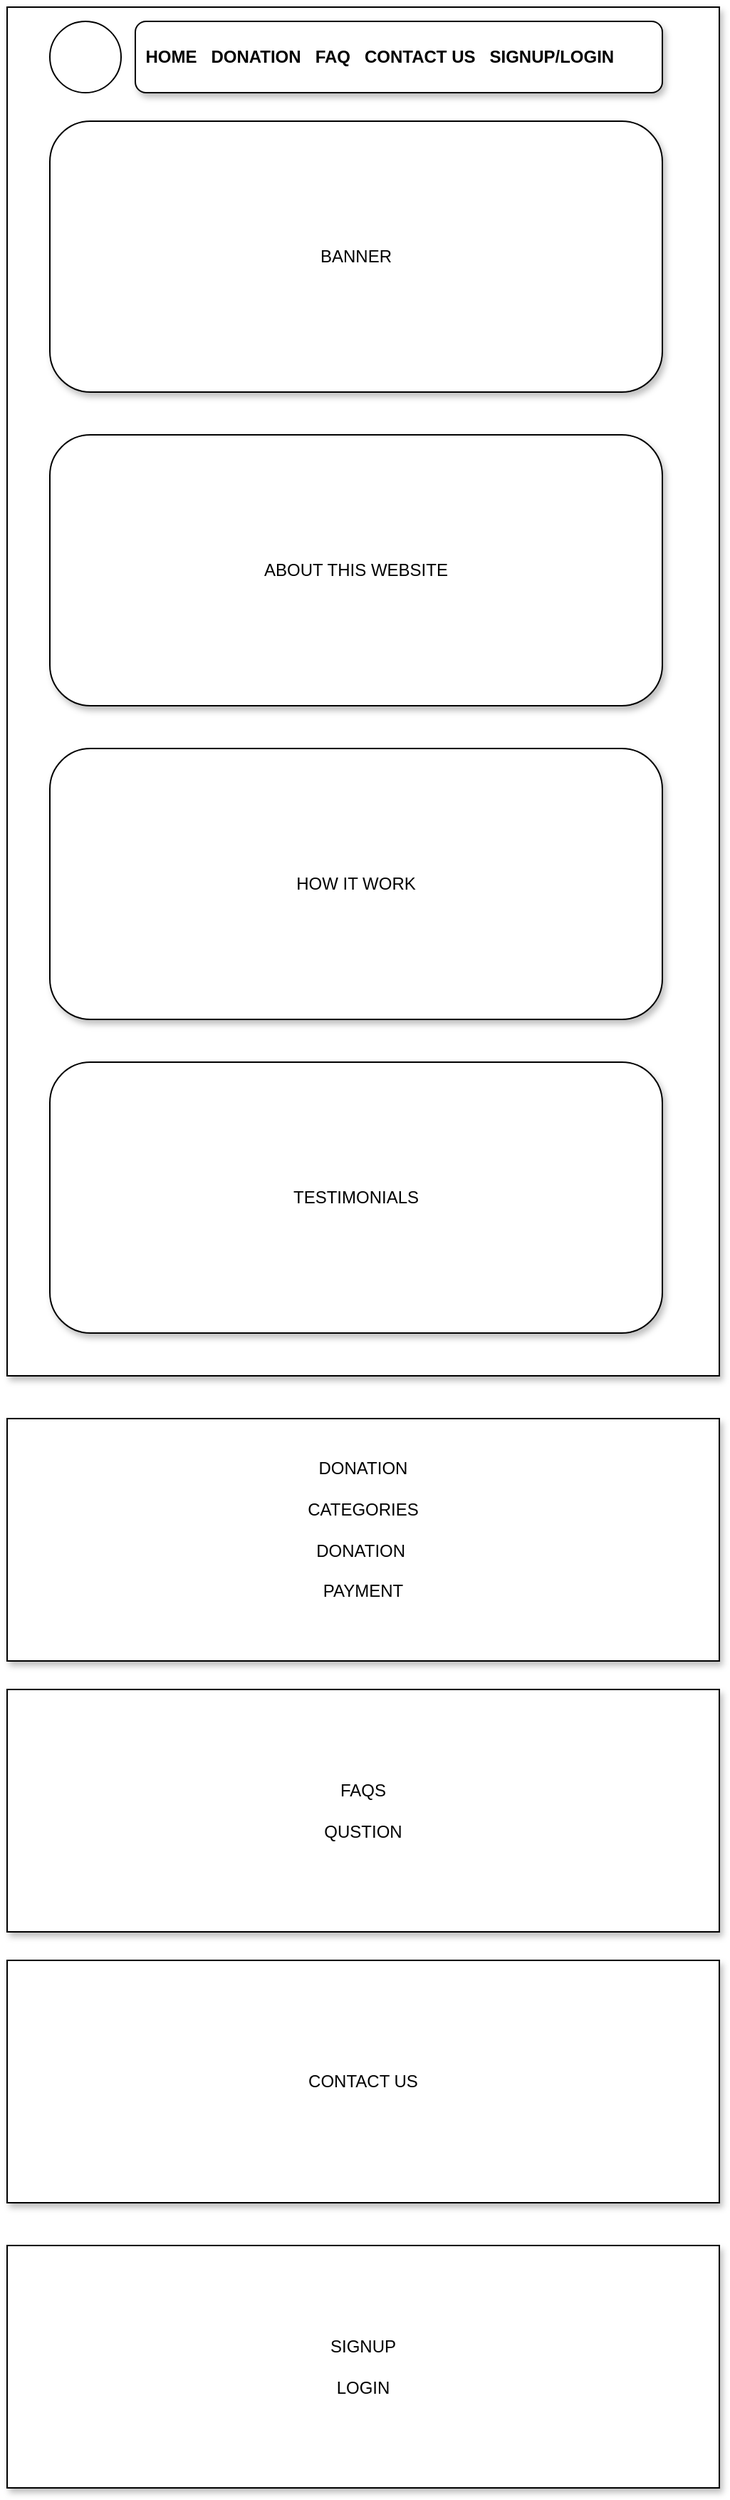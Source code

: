 <mxfile version="16.2.2" type="google"><diagram id="9J07nnJPVSuz_plsFDrt" name="Page-1"><mxGraphModel dx="868" dy="482" grid="1" gridSize="10" guides="1" tooltips="1" connect="1" arrows="1" fold="1" page="1" pageScale="1" pageWidth="850" pageHeight="1100" math="0" shadow="0"><root><mxCell id="0"/><mxCell id="1" parent="0"/><mxCell id="CYZcMv7X5t0C88RFvHHm-9" value="" style="rounded=0;whiteSpace=wrap;html=1;shadow=1;" parent="1" vertex="1"><mxGeometry x="210" y="20" width="500" height="960" as="geometry"/></mxCell><mxCell id="CYZcMv7X5t0C88RFvHHm-2" value="" style="ellipse;whiteSpace=wrap;html=1;" parent="1" vertex="1"><mxGeometry x="240" y="30" width="50" height="50" as="geometry"/></mxCell><mxCell id="CYZcMv7X5t0C88RFvHHm-5" value="&lt;b&gt;HOME&amp;nbsp; &amp;nbsp;DONATION&amp;nbsp; &amp;nbsp;FAQ&amp;nbsp; &amp;nbsp;CONTACT US&amp;nbsp; &amp;nbsp;SIGNUP/LOGIN&amp;nbsp; &amp;nbsp; &amp;nbsp; &amp;nbsp;&lt;/b&gt;&amp;nbsp;" style="rounded=1;whiteSpace=wrap;html=1;shadow=1;align=center;" parent="1" vertex="1"><mxGeometry x="300" y="30" width="370" height="50" as="geometry"/></mxCell><mxCell id="CYZcMv7X5t0C88RFvHHm-7" value="BANNER" style="rounded=1;whiteSpace=wrap;html=1;shadow=1;" parent="1" vertex="1"><mxGeometry x="240" y="100" width="430" height="190" as="geometry"/></mxCell><mxCell id="CYZcMv7X5t0C88RFvHHm-10" value="ABOUT THIS WEBSITE" style="rounded=1;whiteSpace=wrap;html=1;shadow=1;" parent="1" vertex="1"><mxGeometry x="240" y="320" width="430" height="190" as="geometry"/></mxCell><mxCell id="CYZcMv7X5t0C88RFvHHm-11" value="HOW IT WORK" style="rounded=1;whiteSpace=wrap;html=1;shadow=1;" parent="1" vertex="1"><mxGeometry x="240" y="540" width="430" height="190" as="geometry"/></mxCell><mxCell id="CYZcMv7X5t0C88RFvHHm-12" value="TESTIMONIALS" style="rounded=1;whiteSpace=wrap;html=1;shadow=1;" parent="1" vertex="1"><mxGeometry x="240" y="760" width="430" height="190" as="geometry"/></mxCell><mxCell id="uq6ru37zTMXutHa-3q76-1" value="DONATION&lt;br&gt;&lt;br&gt;CATEGORIES&lt;br&gt;&lt;br&gt;DONATION&amp;nbsp;&lt;br&gt;&lt;br&gt;PAYMENT&lt;br&gt;&lt;br&gt;" style="rounded=0;whiteSpace=wrap;html=1;shadow=1;fontSize=12;" vertex="1" parent="1"><mxGeometry x="210" y="1010" width="500" height="170" as="geometry"/></mxCell><mxCell id="uq6ru37zTMXutHa-3q76-2" value="FAQS&lt;br&gt;&lt;br&gt;QUSTION&lt;span style=&quot;color: rgba(0 , 0 , 0 , 0) ; font-family: monospace ; font-size: 0px&quot;&gt;%3CmxGraphModel%3E%3Croot%3E%3CmxCell%20id%3D%220%22%2F%3E%3CmxCell%20id%3D%221%22%20parent%3D%220%22%2F%3E%3CmxCell%20id%3D%222%22%20value%3D%22DONATION%26lt%3Bbr%26gt%3B%26lt%3Bbr%26gt%3BCATEGORIES%26lt%3Bbr%26gt%3B%26lt%3Bbr%26gt%3BDONATION%26amp%3Bnbsp%3B%26lt%3Bbr%26gt%3B%26lt%3Bbr%26gt%3BPAYMENT%26lt%3Bbr%26gt%3B%26lt%3Bbr%26gt%3B%22%20style%3D%22rounded%3D0%3BwhiteSpace%3Dwrap%3Bhtml%3D1%3Bshadow%3D1%3BfontSize%3D12%3B%22%20vertex%3D%221%22%20parent%3D%221%22%3E%3CmxGeometry%20x%3D%22210%22%20y%3D%221010%22%20width%3D%22500%22%20height%3D%22170%22%20as%3D%22geometry%22%2F%3E%3C%2FmxCell%3E%3C%2Froot%3E%3C%2FmxGraphModel%3E&lt;/span&gt;" style="rounded=0;whiteSpace=wrap;html=1;shadow=1;fontSize=12;" vertex="1" parent="1"><mxGeometry x="210" y="1200" width="500" height="170" as="geometry"/></mxCell><mxCell id="uq6ru37zTMXutHa-3q76-3" value="CONTACT US" style="rounded=0;whiteSpace=wrap;html=1;shadow=1;fontSize=12;" vertex="1" parent="1"><mxGeometry x="210" y="1390" width="500" height="170" as="geometry"/></mxCell><mxCell id="uq6ru37zTMXutHa-3q76-4" value="SIGNUP&lt;br&gt;&lt;br&gt;LOGIN" style="rounded=0;whiteSpace=wrap;html=1;shadow=1;fontSize=12;" vertex="1" parent="1"><mxGeometry x="210" y="1590" width="500" height="170" as="geometry"/></mxCell></root></mxGraphModel></diagram></mxfile>